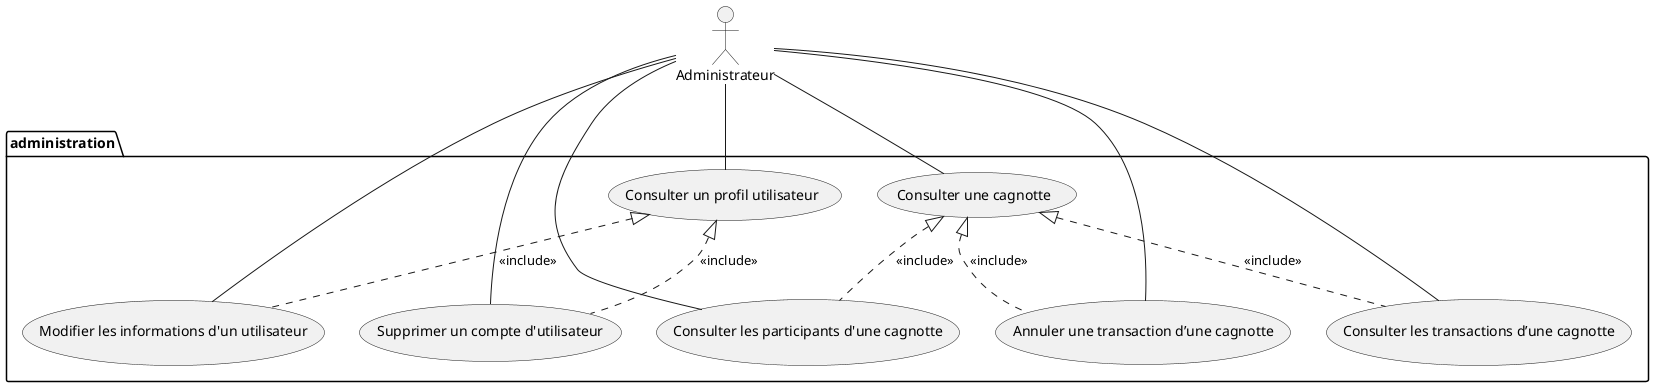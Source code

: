 @startuml Administration

actor "Administrateur" as admin

package "administration" {
	usecase "Consulter un profil utilisateur" as cpu
	usecase "Consulter une cagnotte" as ccag
	usecase "Consulter les transactions d’une cagnotte" as ctc
	usecase "Annuler une transaction d’une cagnotte" as atc
	usecase "Consulter les participants d'une cagnotte" as cpc
	usecase "Modifier les informations d'un utilisateur" as miu
	usecase "Supprimer un compte d'utilisateur" as scu
}
' appartenance
	admin	--	cpu
	admin	--	ccag
	admin	--	ctc
	admin	-	cpc
	admin	-	miu
	admin	-	scu
	admin	-	atc
'	includes
	cpu	<|.. miu	: <<include>>
	cpu	<|.. scu	: <<include>>
	ccag	<|.. ctc	: <<include>>
	ccag	<|.. cpc	: <<include>>
	ccag	<|.. atc	: <<include>>

@enduml